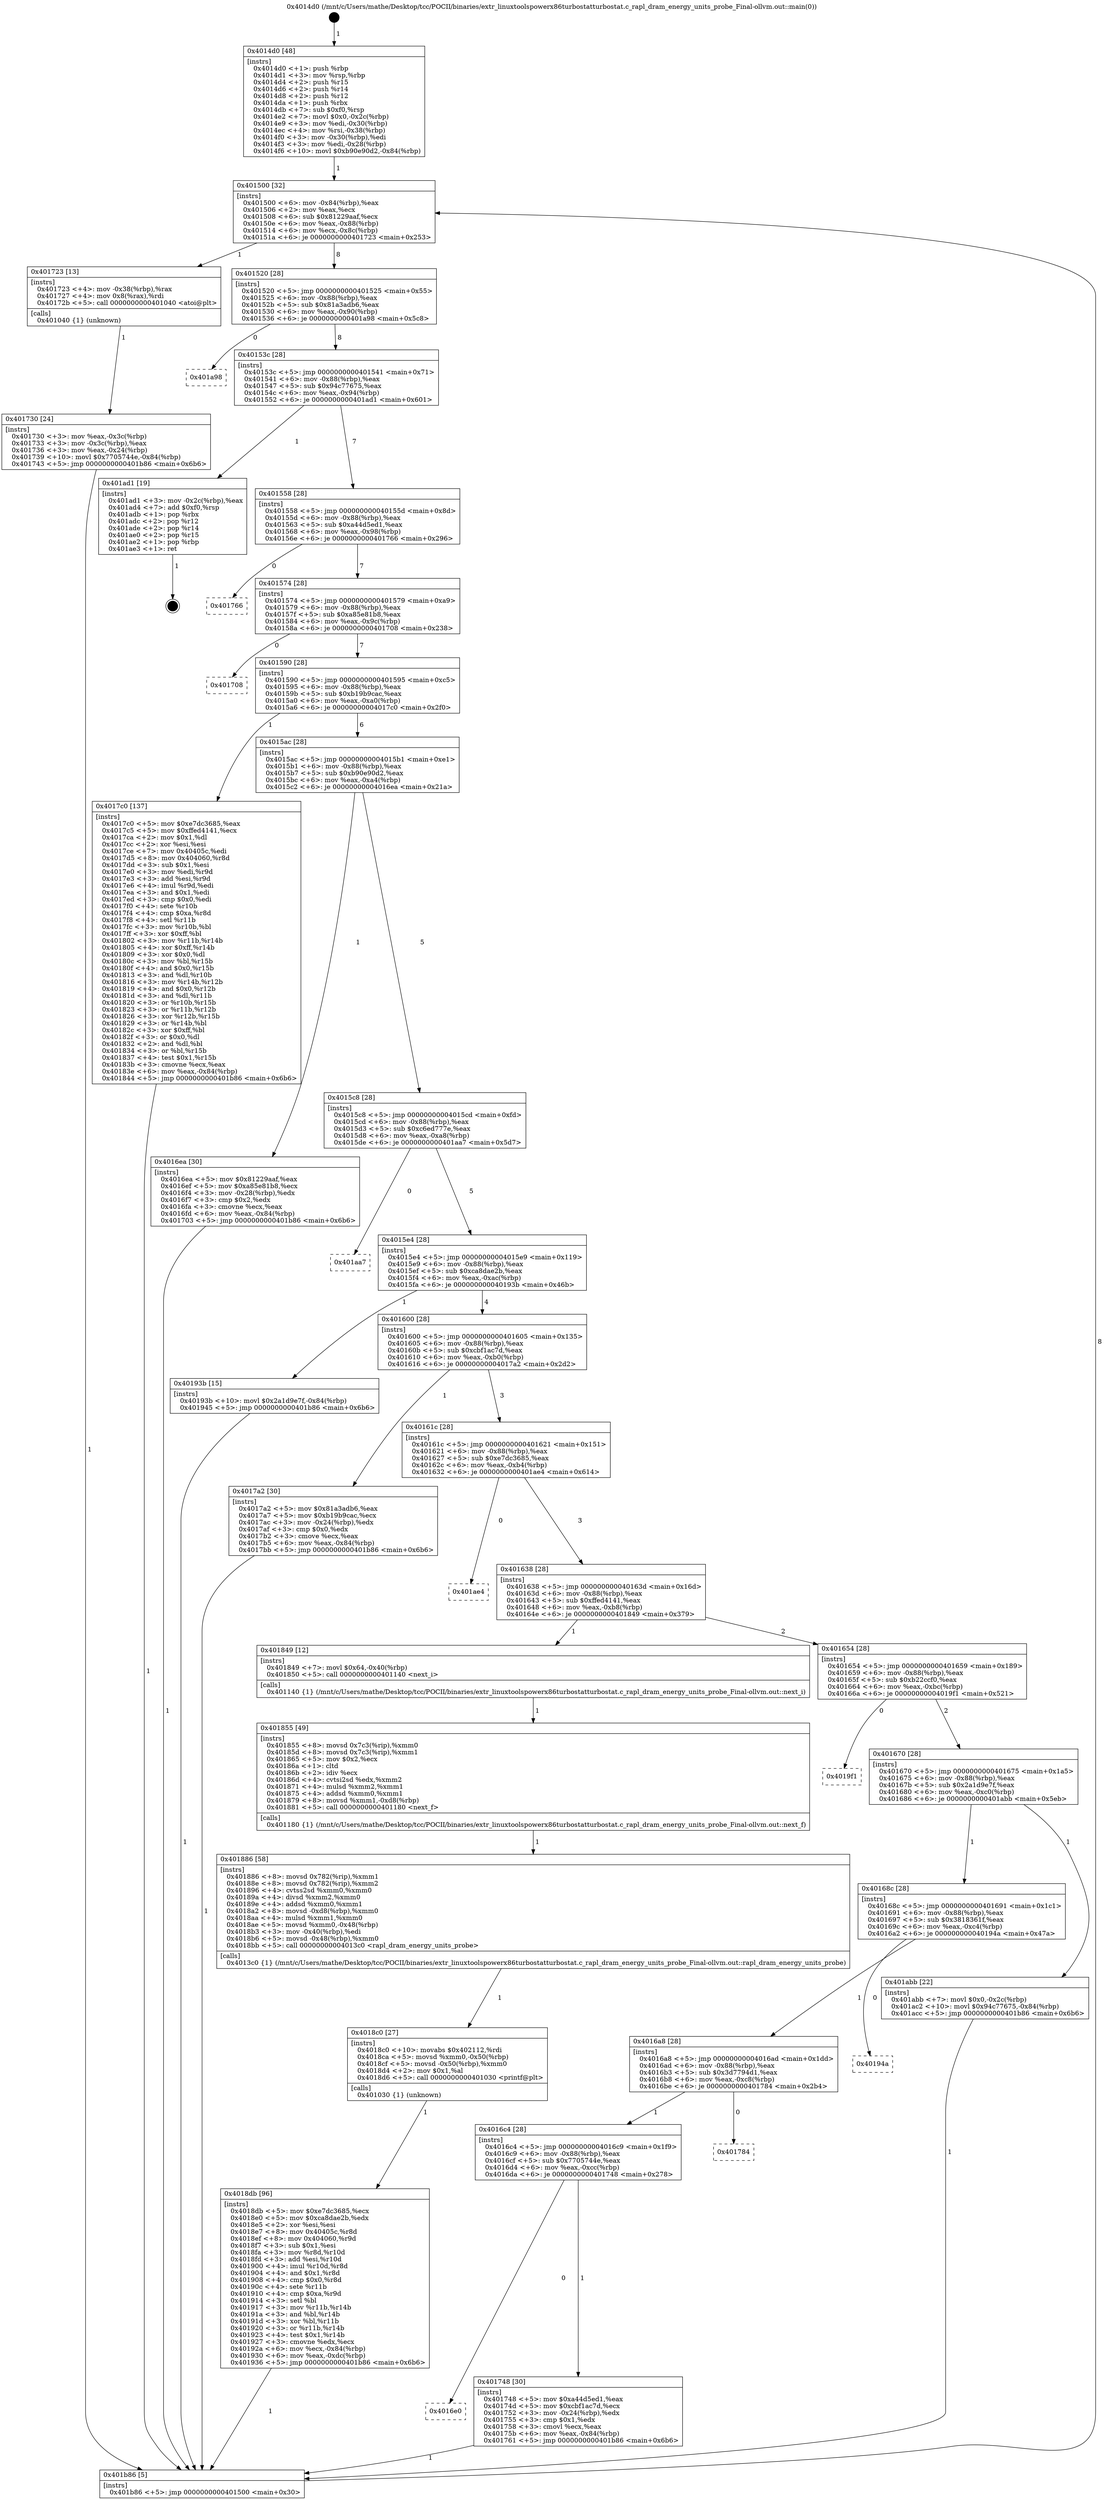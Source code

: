 digraph "0x4014d0" {
  label = "0x4014d0 (/mnt/c/Users/mathe/Desktop/tcc/POCII/binaries/extr_linuxtoolspowerx86turbostatturbostat.c_rapl_dram_energy_units_probe_Final-ollvm.out::main(0))"
  labelloc = "t"
  node[shape=record]

  Entry [label="",width=0.3,height=0.3,shape=circle,fillcolor=black,style=filled]
  "0x401500" [label="{
     0x401500 [32]\l
     | [instrs]\l
     &nbsp;&nbsp;0x401500 \<+6\>: mov -0x84(%rbp),%eax\l
     &nbsp;&nbsp;0x401506 \<+2\>: mov %eax,%ecx\l
     &nbsp;&nbsp;0x401508 \<+6\>: sub $0x81229aaf,%ecx\l
     &nbsp;&nbsp;0x40150e \<+6\>: mov %eax,-0x88(%rbp)\l
     &nbsp;&nbsp;0x401514 \<+6\>: mov %ecx,-0x8c(%rbp)\l
     &nbsp;&nbsp;0x40151a \<+6\>: je 0000000000401723 \<main+0x253\>\l
  }"]
  "0x401723" [label="{
     0x401723 [13]\l
     | [instrs]\l
     &nbsp;&nbsp;0x401723 \<+4\>: mov -0x38(%rbp),%rax\l
     &nbsp;&nbsp;0x401727 \<+4\>: mov 0x8(%rax),%rdi\l
     &nbsp;&nbsp;0x40172b \<+5\>: call 0000000000401040 \<atoi@plt\>\l
     | [calls]\l
     &nbsp;&nbsp;0x401040 \{1\} (unknown)\l
  }"]
  "0x401520" [label="{
     0x401520 [28]\l
     | [instrs]\l
     &nbsp;&nbsp;0x401520 \<+5\>: jmp 0000000000401525 \<main+0x55\>\l
     &nbsp;&nbsp;0x401525 \<+6\>: mov -0x88(%rbp),%eax\l
     &nbsp;&nbsp;0x40152b \<+5\>: sub $0x81a3adb6,%eax\l
     &nbsp;&nbsp;0x401530 \<+6\>: mov %eax,-0x90(%rbp)\l
     &nbsp;&nbsp;0x401536 \<+6\>: je 0000000000401a98 \<main+0x5c8\>\l
  }"]
  Exit [label="",width=0.3,height=0.3,shape=circle,fillcolor=black,style=filled,peripheries=2]
  "0x401a98" [label="{
     0x401a98\l
  }", style=dashed]
  "0x40153c" [label="{
     0x40153c [28]\l
     | [instrs]\l
     &nbsp;&nbsp;0x40153c \<+5\>: jmp 0000000000401541 \<main+0x71\>\l
     &nbsp;&nbsp;0x401541 \<+6\>: mov -0x88(%rbp),%eax\l
     &nbsp;&nbsp;0x401547 \<+5\>: sub $0x94c77675,%eax\l
     &nbsp;&nbsp;0x40154c \<+6\>: mov %eax,-0x94(%rbp)\l
     &nbsp;&nbsp;0x401552 \<+6\>: je 0000000000401ad1 \<main+0x601\>\l
  }"]
  "0x4018db" [label="{
     0x4018db [96]\l
     | [instrs]\l
     &nbsp;&nbsp;0x4018db \<+5\>: mov $0xe7dc3685,%ecx\l
     &nbsp;&nbsp;0x4018e0 \<+5\>: mov $0xca8dae2b,%edx\l
     &nbsp;&nbsp;0x4018e5 \<+2\>: xor %esi,%esi\l
     &nbsp;&nbsp;0x4018e7 \<+8\>: mov 0x40405c,%r8d\l
     &nbsp;&nbsp;0x4018ef \<+8\>: mov 0x404060,%r9d\l
     &nbsp;&nbsp;0x4018f7 \<+3\>: sub $0x1,%esi\l
     &nbsp;&nbsp;0x4018fa \<+3\>: mov %r8d,%r10d\l
     &nbsp;&nbsp;0x4018fd \<+3\>: add %esi,%r10d\l
     &nbsp;&nbsp;0x401900 \<+4\>: imul %r10d,%r8d\l
     &nbsp;&nbsp;0x401904 \<+4\>: and $0x1,%r8d\l
     &nbsp;&nbsp;0x401908 \<+4\>: cmp $0x0,%r8d\l
     &nbsp;&nbsp;0x40190c \<+4\>: sete %r11b\l
     &nbsp;&nbsp;0x401910 \<+4\>: cmp $0xa,%r9d\l
     &nbsp;&nbsp;0x401914 \<+3\>: setl %bl\l
     &nbsp;&nbsp;0x401917 \<+3\>: mov %r11b,%r14b\l
     &nbsp;&nbsp;0x40191a \<+3\>: and %bl,%r14b\l
     &nbsp;&nbsp;0x40191d \<+3\>: xor %bl,%r11b\l
     &nbsp;&nbsp;0x401920 \<+3\>: or %r11b,%r14b\l
     &nbsp;&nbsp;0x401923 \<+4\>: test $0x1,%r14b\l
     &nbsp;&nbsp;0x401927 \<+3\>: cmovne %edx,%ecx\l
     &nbsp;&nbsp;0x40192a \<+6\>: mov %ecx,-0x84(%rbp)\l
     &nbsp;&nbsp;0x401930 \<+6\>: mov %eax,-0xdc(%rbp)\l
     &nbsp;&nbsp;0x401936 \<+5\>: jmp 0000000000401b86 \<main+0x6b6\>\l
  }"]
  "0x401ad1" [label="{
     0x401ad1 [19]\l
     | [instrs]\l
     &nbsp;&nbsp;0x401ad1 \<+3\>: mov -0x2c(%rbp),%eax\l
     &nbsp;&nbsp;0x401ad4 \<+7\>: add $0xf0,%rsp\l
     &nbsp;&nbsp;0x401adb \<+1\>: pop %rbx\l
     &nbsp;&nbsp;0x401adc \<+2\>: pop %r12\l
     &nbsp;&nbsp;0x401ade \<+2\>: pop %r14\l
     &nbsp;&nbsp;0x401ae0 \<+2\>: pop %r15\l
     &nbsp;&nbsp;0x401ae2 \<+1\>: pop %rbp\l
     &nbsp;&nbsp;0x401ae3 \<+1\>: ret\l
  }"]
  "0x401558" [label="{
     0x401558 [28]\l
     | [instrs]\l
     &nbsp;&nbsp;0x401558 \<+5\>: jmp 000000000040155d \<main+0x8d\>\l
     &nbsp;&nbsp;0x40155d \<+6\>: mov -0x88(%rbp),%eax\l
     &nbsp;&nbsp;0x401563 \<+5\>: sub $0xa44d5ed1,%eax\l
     &nbsp;&nbsp;0x401568 \<+6\>: mov %eax,-0x98(%rbp)\l
     &nbsp;&nbsp;0x40156e \<+6\>: je 0000000000401766 \<main+0x296\>\l
  }"]
  "0x4018c0" [label="{
     0x4018c0 [27]\l
     | [instrs]\l
     &nbsp;&nbsp;0x4018c0 \<+10\>: movabs $0x402112,%rdi\l
     &nbsp;&nbsp;0x4018ca \<+5\>: movsd %xmm0,-0x50(%rbp)\l
     &nbsp;&nbsp;0x4018cf \<+5\>: movsd -0x50(%rbp),%xmm0\l
     &nbsp;&nbsp;0x4018d4 \<+2\>: mov $0x1,%al\l
     &nbsp;&nbsp;0x4018d6 \<+5\>: call 0000000000401030 \<printf@plt\>\l
     | [calls]\l
     &nbsp;&nbsp;0x401030 \{1\} (unknown)\l
  }"]
  "0x401766" [label="{
     0x401766\l
  }", style=dashed]
  "0x401574" [label="{
     0x401574 [28]\l
     | [instrs]\l
     &nbsp;&nbsp;0x401574 \<+5\>: jmp 0000000000401579 \<main+0xa9\>\l
     &nbsp;&nbsp;0x401579 \<+6\>: mov -0x88(%rbp),%eax\l
     &nbsp;&nbsp;0x40157f \<+5\>: sub $0xa85e81b8,%eax\l
     &nbsp;&nbsp;0x401584 \<+6\>: mov %eax,-0x9c(%rbp)\l
     &nbsp;&nbsp;0x40158a \<+6\>: je 0000000000401708 \<main+0x238\>\l
  }"]
  "0x401886" [label="{
     0x401886 [58]\l
     | [instrs]\l
     &nbsp;&nbsp;0x401886 \<+8\>: movsd 0x782(%rip),%xmm1\l
     &nbsp;&nbsp;0x40188e \<+8\>: movsd 0x782(%rip),%xmm2\l
     &nbsp;&nbsp;0x401896 \<+4\>: cvtss2sd %xmm0,%xmm0\l
     &nbsp;&nbsp;0x40189a \<+4\>: divsd %xmm2,%xmm0\l
     &nbsp;&nbsp;0x40189e \<+4\>: addsd %xmm0,%xmm1\l
     &nbsp;&nbsp;0x4018a2 \<+8\>: movsd -0xd8(%rbp),%xmm0\l
     &nbsp;&nbsp;0x4018aa \<+4\>: mulsd %xmm1,%xmm0\l
     &nbsp;&nbsp;0x4018ae \<+5\>: movsd %xmm0,-0x48(%rbp)\l
     &nbsp;&nbsp;0x4018b3 \<+3\>: mov -0x40(%rbp),%edi\l
     &nbsp;&nbsp;0x4018b6 \<+5\>: movsd -0x48(%rbp),%xmm0\l
     &nbsp;&nbsp;0x4018bb \<+5\>: call 00000000004013c0 \<rapl_dram_energy_units_probe\>\l
     | [calls]\l
     &nbsp;&nbsp;0x4013c0 \{1\} (/mnt/c/Users/mathe/Desktop/tcc/POCII/binaries/extr_linuxtoolspowerx86turbostatturbostat.c_rapl_dram_energy_units_probe_Final-ollvm.out::rapl_dram_energy_units_probe)\l
  }"]
  "0x401708" [label="{
     0x401708\l
  }", style=dashed]
  "0x401590" [label="{
     0x401590 [28]\l
     | [instrs]\l
     &nbsp;&nbsp;0x401590 \<+5\>: jmp 0000000000401595 \<main+0xc5\>\l
     &nbsp;&nbsp;0x401595 \<+6\>: mov -0x88(%rbp),%eax\l
     &nbsp;&nbsp;0x40159b \<+5\>: sub $0xb19b9cac,%eax\l
     &nbsp;&nbsp;0x4015a0 \<+6\>: mov %eax,-0xa0(%rbp)\l
     &nbsp;&nbsp;0x4015a6 \<+6\>: je 00000000004017c0 \<main+0x2f0\>\l
  }"]
  "0x401855" [label="{
     0x401855 [49]\l
     | [instrs]\l
     &nbsp;&nbsp;0x401855 \<+8\>: movsd 0x7c3(%rip),%xmm0\l
     &nbsp;&nbsp;0x40185d \<+8\>: movsd 0x7c3(%rip),%xmm1\l
     &nbsp;&nbsp;0x401865 \<+5\>: mov $0x2,%ecx\l
     &nbsp;&nbsp;0x40186a \<+1\>: cltd\l
     &nbsp;&nbsp;0x40186b \<+2\>: idiv %ecx\l
     &nbsp;&nbsp;0x40186d \<+4\>: cvtsi2sd %edx,%xmm2\l
     &nbsp;&nbsp;0x401871 \<+4\>: mulsd %xmm2,%xmm1\l
     &nbsp;&nbsp;0x401875 \<+4\>: addsd %xmm0,%xmm1\l
     &nbsp;&nbsp;0x401879 \<+8\>: movsd %xmm1,-0xd8(%rbp)\l
     &nbsp;&nbsp;0x401881 \<+5\>: call 0000000000401180 \<next_f\>\l
     | [calls]\l
     &nbsp;&nbsp;0x401180 \{1\} (/mnt/c/Users/mathe/Desktop/tcc/POCII/binaries/extr_linuxtoolspowerx86turbostatturbostat.c_rapl_dram_energy_units_probe_Final-ollvm.out::next_f)\l
  }"]
  "0x4017c0" [label="{
     0x4017c0 [137]\l
     | [instrs]\l
     &nbsp;&nbsp;0x4017c0 \<+5\>: mov $0xe7dc3685,%eax\l
     &nbsp;&nbsp;0x4017c5 \<+5\>: mov $0xffed4141,%ecx\l
     &nbsp;&nbsp;0x4017ca \<+2\>: mov $0x1,%dl\l
     &nbsp;&nbsp;0x4017cc \<+2\>: xor %esi,%esi\l
     &nbsp;&nbsp;0x4017ce \<+7\>: mov 0x40405c,%edi\l
     &nbsp;&nbsp;0x4017d5 \<+8\>: mov 0x404060,%r8d\l
     &nbsp;&nbsp;0x4017dd \<+3\>: sub $0x1,%esi\l
     &nbsp;&nbsp;0x4017e0 \<+3\>: mov %edi,%r9d\l
     &nbsp;&nbsp;0x4017e3 \<+3\>: add %esi,%r9d\l
     &nbsp;&nbsp;0x4017e6 \<+4\>: imul %r9d,%edi\l
     &nbsp;&nbsp;0x4017ea \<+3\>: and $0x1,%edi\l
     &nbsp;&nbsp;0x4017ed \<+3\>: cmp $0x0,%edi\l
     &nbsp;&nbsp;0x4017f0 \<+4\>: sete %r10b\l
     &nbsp;&nbsp;0x4017f4 \<+4\>: cmp $0xa,%r8d\l
     &nbsp;&nbsp;0x4017f8 \<+4\>: setl %r11b\l
     &nbsp;&nbsp;0x4017fc \<+3\>: mov %r10b,%bl\l
     &nbsp;&nbsp;0x4017ff \<+3\>: xor $0xff,%bl\l
     &nbsp;&nbsp;0x401802 \<+3\>: mov %r11b,%r14b\l
     &nbsp;&nbsp;0x401805 \<+4\>: xor $0xff,%r14b\l
     &nbsp;&nbsp;0x401809 \<+3\>: xor $0x0,%dl\l
     &nbsp;&nbsp;0x40180c \<+3\>: mov %bl,%r15b\l
     &nbsp;&nbsp;0x40180f \<+4\>: and $0x0,%r15b\l
     &nbsp;&nbsp;0x401813 \<+3\>: and %dl,%r10b\l
     &nbsp;&nbsp;0x401816 \<+3\>: mov %r14b,%r12b\l
     &nbsp;&nbsp;0x401819 \<+4\>: and $0x0,%r12b\l
     &nbsp;&nbsp;0x40181d \<+3\>: and %dl,%r11b\l
     &nbsp;&nbsp;0x401820 \<+3\>: or %r10b,%r15b\l
     &nbsp;&nbsp;0x401823 \<+3\>: or %r11b,%r12b\l
     &nbsp;&nbsp;0x401826 \<+3\>: xor %r12b,%r15b\l
     &nbsp;&nbsp;0x401829 \<+3\>: or %r14b,%bl\l
     &nbsp;&nbsp;0x40182c \<+3\>: xor $0xff,%bl\l
     &nbsp;&nbsp;0x40182f \<+3\>: or $0x0,%dl\l
     &nbsp;&nbsp;0x401832 \<+2\>: and %dl,%bl\l
     &nbsp;&nbsp;0x401834 \<+3\>: or %bl,%r15b\l
     &nbsp;&nbsp;0x401837 \<+4\>: test $0x1,%r15b\l
     &nbsp;&nbsp;0x40183b \<+3\>: cmovne %ecx,%eax\l
     &nbsp;&nbsp;0x40183e \<+6\>: mov %eax,-0x84(%rbp)\l
     &nbsp;&nbsp;0x401844 \<+5\>: jmp 0000000000401b86 \<main+0x6b6\>\l
  }"]
  "0x4015ac" [label="{
     0x4015ac [28]\l
     | [instrs]\l
     &nbsp;&nbsp;0x4015ac \<+5\>: jmp 00000000004015b1 \<main+0xe1\>\l
     &nbsp;&nbsp;0x4015b1 \<+6\>: mov -0x88(%rbp),%eax\l
     &nbsp;&nbsp;0x4015b7 \<+5\>: sub $0xb90e90d2,%eax\l
     &nbsp;&nbsp;0x4015bc \<+6\>: mov %eax,-0xa4(%rbp)\l
     &nbsp;&nbsp;0x4015c2 \<+6\>: je 00000000004016ea \<main+0x21a\>\l
  }"]
  "0x4016e0" [label="{
     0x4016e0\l
  }", style=dashed]
  "0x4016ea" [label="{
     0x4016ea [30]\l
     | [instrs]\l
     &nbsp;&nbsp;0x4016ea \<+5\>: mov $0x81229aaf,%eax\l
     &nbsp;&nbsp;0x4016ef \<+5\>: mov $0xa85e81b8,%ecx\l
     &nbsp;&nbsp;0x4016f4 \<+3\>: mov -0x28(%rbp),%edx\l
     &nbsp;&nbsp;0x4016f7 \<+3\>: cmp $0x2,%edx\l
     &nbsp;&nbsp;0x4016fa \<+3\>: cmovne %ecx,%eax\l
     &nbsp;&nbsp;0x4016fd \<+6\>: mov %eax,-0x84(%rbp)\l
     &nbsp;&nbsp;0x401703 \<+5\>: jmp 0000000000401b86 \<main+0x6b6\>\l
  }"]
  "0x4015c8" [label="{
     0x4015c8 [28]\l
     | [instrs]\l
     &nbsp;&nbsp;0x4015c8 \<+5\>: jmp 00000000004015cd \<main+0xfd\>\l
     &nbsp;&nbsp;0x4015cd \<+6\>: mov -0x88(%rbp),%eax\l
     &nbsp;&nbsp;0x4015d3 \<+5\>: sub $0xc6ed777e,%eax\l
     &nbsp;&nbsp;0x4015d8 \<+6\>: mov %eax,-0xa8(%rbp)\l
     &nbsp;&nbsp;0x4015de \<+6\>: je 0000000000401aa7 \<main+0x5d7\>\l
  }"]
  "0x401b86" [label="{
     0x401b86 [5]\l
     | [instrs]\l
     &nbsp;&nbsp;0x401b86 \<+5\>: jmp 0000000000401500 \<main+0x30\>\l
  }"]
  "0x4014d0" [label="{
     0x4014d0 [48]\l
     | [instrs]\l
     &nbsp;&nbsp;0x4014d0 \<+1\>: push %rbp\l
     &nbsp;&nbsp;0x4014d1 \<+3\>: mov %rsp,%rbp\l
     &nbsp;&nbsp;0x4014d4 \<+2\>: push %r15\l
     &nbsp;&nbsp;0x4014d6 \<+2\>: push %r14\l
     &nbsp;&nbsp;0x4014d8 \<+2\>: push %r12\l
     &nbsp;&nbsp;0x4014da \<+1\>: push %rbx\l
     &nbsp;&nbsp;0x4014db \<+7\>: sub $0xf0,%rsp\l
     &nbsp;&nbsp;0x4014e2 \<+7\>: movl $0x0,-0x2c(%rbp)\l
     &nbsp;&nbsp;0x4014e9 \<+3\>: mov %edi,-0x30(%rbp)\l
     &nbsp;&nbsp;0x4014ec \<+4\>: mov %rsi,-0x38(%rbp)\l
     &nbsp;&nbsp;0x4014f0 \<+3\>: mov -0x30(%rbp),%edi\l
     &nbsp;&nbsp;0x4014f3 \<+3\>: mov %edi,-0x28(%rbp)\l
     &nbsp;&nbsp;0x4014f6 \<+10\>: movl $0xb90e90d2,-0x84(%rbp)\l
  }"]
  "0x401730" [label="{
     0x401730 [24]\l
     | [instrs]\l
     &nbsp;&nbsp;0x401730 \<+3\>: mov %eax,-0x3c(%rbp)\l
     &nbsp;&nbsp;0x401733 \<+3\>: mov -0x3c(%rbp),%eax\l
     &nbsp;&nbsp;0x401736 \<+3\>: mov %eax,-0x24(%rbp)\l
     &nbsp;&nbsp;0x401739 \<+10\>: movl $0x7705744e,-0x84(%rbp)\l
     &nbsp;&nbsp;0x401743 \<+5\>: jmp 0000000000401b86 \<main+0x6b6\>\l
  }"]
  "0x401748" [label="{
     0x401748 [30]\l
     | [instrs]\l
     &nbsp;&nbsp;0x401748 \<+5\>: mov $0xa44d5ed1,%eax\l
     &nbsp;&nbsp;0x40174d \<+5\>: mov $0xcbf1ac7d,%ecx\l
     &nbsp;&nbsp;0x401752 \<+3\>: mov -0x24(%rbp),%edx\l
     &nbsp;&nbsp;0x401755 \<+3\>: cmp $0x1,%edx\l
     &nbsp;&nbsp;0x401758 \<+3\>: cmovl %ecx,%eax\l
     &nbsp;&nbsp;0x40175b \<+6\>: mov %eax,-0x84(%rbp)\l
     &nbsp;&nbsp;0x401761 \<+5\>: jmp 0000000000401b86 \<main+0x6b6\>\l
  }"]
  "0x401aa7" [label="{
     0x401aa7\l
  }", style=dashed]
  "0x4015e4" [label="{
     0x4015e4 [28]\l
     | [instrs]\l
     &nbsp;&nbsp;0x4015e4 \<+5\>: jmp 00000000004015e9 \<main+0x119\>\l
     &nbsp;&nbsp;0x4015e9 \<+6\>: mov -0x88(%rbp),%eax\l
     &nbsp;&nbsp;0x4015ef \<+5\>: sub $0xca8dae2b,%eax\l
     &nbsp;&nbsp;0x4015f4 \<+6\>: mov %eax,-0xac(%rbp)\l
     &nbsp;&nbsp;0x4015fa \<+6\>: je 000000000040193b \<main+0x46b\>\l
  }"]
  "0x4016c4" [label="{
     0x4016c4 [28]\l
     | [instrs]\l
     &nbsp;&nbsp;0x4016c4 \<+5\>: jmp 00000000004016c9 \<main+0x1f9\>\l
     &nbsp;&nbsp;0x4016c9 \<+6\>: mov -0x88(%rbp),%eax\l
     &nbsp;&nbsp;0x4016cf \<+5\>: sub $0x7705744e,%eax\l
     &nbsp;&nbsp;0x4016d4 \<+6\>: mov %eax,-0xcc(%rbp)\l
     &nbsp;&nbsp;0x4016da \<+6\>: je 0000000000401748 \<main+0x278\>\l
  }"]
  "0x40193b" [label="{
     0x40193b [15]\l
     | [instrs]\l
     &nbsp;&nbsp;0x40193b \<+10\>: movl $0x2a1d9e7f,-0x84(%rbp)\l
     &nbsp;&nbsp;0x401945 \<+5\>: jmp 0000000000401b86 \<main+0x6b6\>\l
  }"]
  "0x401600" [label="{
     0x401600 [28]\l
     | [instrs]\l
     &nbsp;&nbsp;0x401600 \<+5\>: jmp 0000000000401605 \<main+0x135\>\l
     &nbsp;&nbsp;0x401605 \<+6\>: mov -0x88(%rbp),%eax\l
     &nbsp;&nbsp;0x40160b \<+5\>: sub $0xcbf1ac7d,%eax\l
     &nbsp;&nbsp;0x401610 \<+6\>: mov %eax,-0xb0(%rbp)\l
     &nbsp;&nbsp;0x401616 \<+6\>: je 00000000004017a2 \<main+0x2d2\>\l
  }"]
  "0x401784" [label="{
     0x401784\l
  }", style=dashed]
  "0x4017a2" [label="{
     0x4017a2 [30]\l
     | [instrs]\l
     &nbsp;&nbsp;0x4017a2 \<+5\>: mov $0x81a3adb6,%eax\l
     &nbsp;&nbsp;0x4017a7 \<+5\>: mov $0xb19b9cac,%ecx\l
     &nbsp;&nbsp;0x4017ac \<+3\>: mov -0x24(%rbp),%edx\l
     &nbsp;&nbsp;0x4017af \<+3\>: cmp $0x0,%edx\l
     &nbsp;&nbsp;0x4017b2 \<+3\>: cmove %ecx,%eax\l
     &nbsp;&nbsp;0x4017b5 \<+6\>: mov %eax,-0x84(%rbp)\l
     &nbsp;&nbsp;0x4017bb \<+5\>: jmp 0000000000401b86 \<main+0x6b6\>\l
  }"]
  "0x40161c" [label="{
     0x40161c [28]\l
     | [instrs]\l
     &nbsp;&nbsp;0x40161c \<+5\>: jmp 0000000000401621 \<main+0x151\>\l
     &nbsp;&nbsp;0x401621 \<+6\>: mov -0x88(%rbp),%eax\l
     &nbsp;&nbsp;0x401627 \<+5\>: sub $0xe7dc3685,%eax\l
     &nbsp;&nbsp;0x40162c \<+6\>: mov %eax,-0xb4(%rbp)\l
     &nbsp;&nbsp;0x401632 \<+6\>: je 0000000000401ae4 \<main+0x614\>\l
  }"]
  "0x4016a8" [label="{
     0x4016a8 [28]\l
     | [instrs]\l
     &nbsp;&nbsp;0x4016a8 \<+5\>: jmp 00000000004016ad \<main+0x1dd\>\l
     &nbsp;&nbsp;0x4016ad \<+6\>: mov -0x88(%rbp),%eax\l
     &nbsp;&nbsp;0x4016b3 \<+5\>: sub $0x3d7794d1,%eax\l
     &nbsp;&nbsp;0x4016b8 \<+6\>: mov %eax,-0xc8(%rbp)\l
     &nbsp;&nbsp;0x4016be \<+6\>: je 0000000000401784 \<main+0x2b4\>\l
  }"]
  "0x401ae4" [label="{
     0x401ae4\l
  }", style=dashed]
  "0x401638" [label="{
     0x401638 [28]\l
     | [instrs]\l
     &nbsp;&nbsp;0x401638 \<+5\>: jmp 000000000040163d \<main+0x16d\>\l
     &nbsp;&nbsp;0x40163d \<+6\>: mov -0x88(%rbp),%eax\l
     &nbsp;&nbsp;0x401643 \<+5\>: sub $0xffed4141,%eax\l
     &nbsp;&nbsp;0x401648 \<+6\>: mov %eax,-0xb8(%rbp)\l
     &nbsp;&nbsp;0x40164e \<+6\>: je 0000000000401849 \<main+0x379\>\l
  }"]
  "0x40194a" [label="{
     0x40194a\l
  }", style=dashed]
  "0x401849" [label="{
     0x401849 [12]\l
     | [instrs]\l
     &nbsp;&nbsp;0x401849 \<+7\>: movl $0x64,-0x40(%rbp)\l
     &nbsp;&nbsp;0x401850 \<+5\>: call 0000000000401140 \<next_i\>\l
     | [calls]\l
     &nbsp;&nbsp;0x401140 \{1\} (/mnt/c/Users/mathe/Desktop/tcc/POCII/binaries/extr_linuxtoolspowerx86turbostatturbostat.c_rapl_dram_energy_units_probe_Final-ollvm.out::next_i)\l
  }"]
  "0x401654" [label="{
     0x401654 [28]\l
     | [instrs]\l
     &nbsp;&nbsp;0x401654 \<+5\>: jmp 0000000000401659 \<main+0x189\>\l
     &nbsp;&nbsp;0x401659 \<+6\>: mov -0x88(%rbp),%eax\l
     &nbsp;&nbsp;0x40165f \<+5\>: sub $0xb22ccf0,%eax\l
     &nbsp;&nbsp;0x401664 \<+6\>: mov %eax,-0xbc(%rbp)\l
     &nbsp;&nbsp;0x40166a \<+6\>: je 00000000004019f1 \<main+0x521\>\l
  }"]
  "0x40168c" [label="{
     0x40168c [28]\l
     | [instrs]\l
     &nbsp;&nbsp;0x40168c \<+5\>: jmp 0000000000401691 \<main+0x1c1\>\l
     &nbsp;&nbsp;0x401691 \<+6\>: mov -0x88(%rbp),%eax\l
     &nbsp;&nbsp;0x401697 \<+5\>: sub $0x3818361f,%eax\l
     &nbsp;&nbsp;0x40169c \<+6\>: mov %eax,-0xc4(%rbp)\l
     &nbsp;&nbsp;0x4016a2 \<+6\>: je 000000000040194a \<main+0x47a\>\l
  }"]
  "0x4019f1" [label="{
     0x4019f1\l
  }", style=dashed]
  "0x401670" [label="{
     0x401670 [28]\l
     | [instrs]\l
     &nbsp;&nbsp;0x401670 \<+5\>: jmp 0000000000401675 \<main+0x1a5\>\l
     &nbsp;&nbsp;0x401675 \<+6\>: mov -0x88(%rbp),%eax\l
     &nbsp;&nbsp;0x40167b \<+5\>: sub $0x2a1d9e7f,%eax\l
     &nbsp;&nbsp;0x401680 \<+6\>: mov %eax,-0xc0(%rbp)\l
     &nbsp;&nbsp;0x401686 \<+6\>: je 0000000000401abb \<main+0x5eb\>\l
  }"]
  "0x401abb" [label="{
     0x401abb [22]\l
     | [instrs]\l
     &nbsp;&nbsp;0x401abb \<+7\>: movl $0x0,-0x2c(%rbp)\l
     &nbsp;&nbsp;0x401ac2 \<+10\>: movl $0x94c77675,-0x84(%rbp)\l
     &nbsp;&nbsp;0x401acc \<+5\>: jmp 0000000000401b86 \<main+0x6b6\>\l
  }"]
  Entry -> "0x4014d0" [label=" 1"]
  "0x401500" -> "0x401723" [label=" 1"]
  "0x401500" -> "0x401520" [label=" 8"]
  "0x401ad1" -> Exit [label=" 1"]
  "0x401520" -> "0x401a98" [label=" 0"]
  "0x401520" -> "0x40153c" [label=" 8"]
  "0x401abb" -> "0x401b86" [label=" 1"]
  "0x40153c" -> "0x401ad1" [label=" 1"]
  "0x40153c" -> "0x401558" [label=" 7"]
  "0x40193b" -> "0x401b86" [label=" 1"]
  "0x401558" -> "0x401766" [label=" 0"]
  "0x401558" -> "0x401574" [label=" 7"]
  "0x4018db" -> "0x401b86" [label=" 1"]
  "0x401574" -> "0x401708" [label=" 0"]
  "0x401574" -> "0x401590" [label=" 7"]
  "0x4018c0" -> "0x4018db" [label=" 1"]
  "0x401590" -> "0x4017c0" [label=" 1"]
  "0x401590" -> "0x4015ac" [label=" 6"]
  "0x401886" -> "0x4018c0" [label=" 1"]
  "0x4015ac" -> "0x4016ea" [label=" 1"]
  "0x4015ac" -> "0x4015c8" [label=" 5"]
  "0x4016ea" -> "0x401b86" [label=" 1"]
  "0x4014d0" -> "0x401500" [label=" 1"]
  "0x401b86" -> "0x401500" [label=" 8"]
  "0x401723" -> "0x401730" [label=" 1"]
  "0x401730" -> "0x401b86" [label=" 1"]
  "0x401855" -> "0x401886" [label=" 1"]
  "0x4015c8" -> "0x401aa7" [label=" 0"]
  "0x4015c8" -> "0x4015e4" [label=" 5"]
  "0x401849" -> "0x401855" [label=" 1"]
  "0x4015e4" -> "0x40193b" [label=" 1"]
  "0x4015e4" -> "0x401600" [label=" 4"]
  "0x4017a2" -> "0x401b86" [label=" 1"]
  "0x401600" -> "0x4017a2" [label=" 1"]
  "0x401600" -> "0x40161c" [label=" 3"]
  "0x401748" -> "0x401b86" [label=" 1"]
  "0x40161c" -> "0x401ae4" [label=" 0"]
  "0x40161c" -> "0x401638" [label=" 3"]
  "0x4016c4" -> "0x401748" [label=" 1"]
  "0x401638" -> "0x401849" [label=" 1"]
  "0x401638" -> "0x401654" [label=" 2"]
  "0x4017c0" -> "0x401b86" [label=" 1"]
  "0x401654" -> "0x4019f1" [label=" 0"]
  "0x401654" -> "0x401670" [label=" 2"]
  "0x4016a8" -> "0x401784" [label=" 0"]
  "0x401670" -> "0x401abb" [label=" 1"]
  "0x401670" -> "0x40168c" [label=" 1"]
  "0x4016a8" -> "0x4016c4" [label=" 1"]
  "0x40168c" -> "0x40194a" [label=" 0"]
  "0x40168c" -> "0x4016a8" [label=" 1"]
  "0x4016c4" -> "0x4016e0" [label=" 0"]
}
